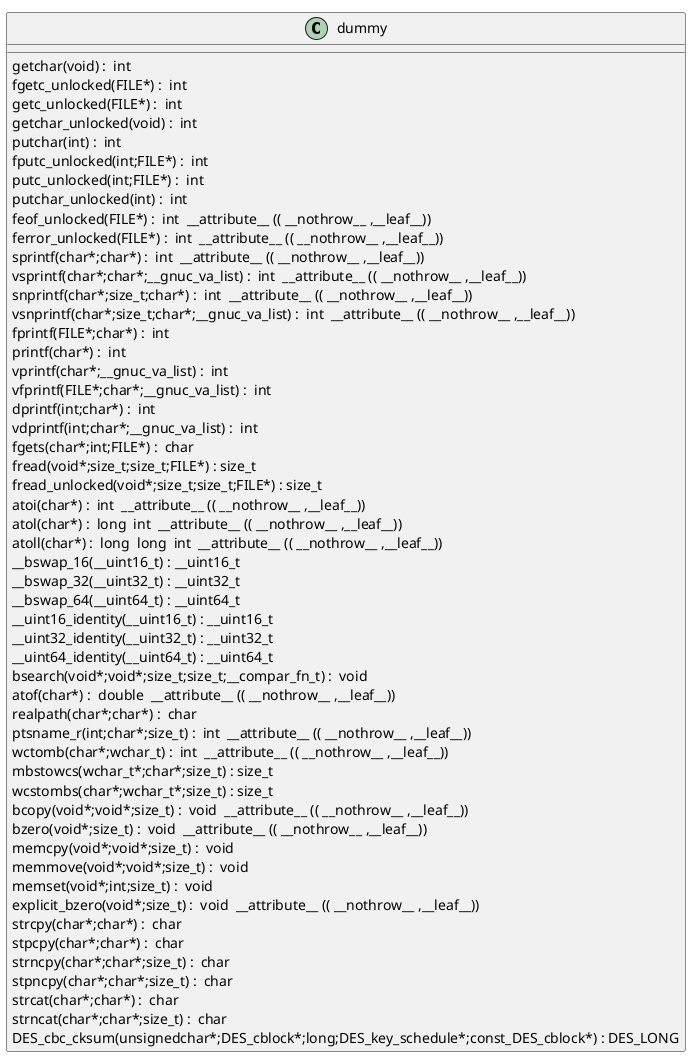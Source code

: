 @startuml
!pragma layout smetana
class dummy {
getchar(void) :  int  [[[./../../.././qc/crypto/des/cbc_cksm.c.html#903]]]
fgetc_unlocked(FILE*) :  int  [[[./../../.././qc/crypto/des/cbc_cksm.c.html#912]]]
getc_unlocked(FILE*) :  int  [[[./../../.././qc/crypto/des/cbc_cksm.c.html#922]]]
getchar_unlocked(void) :  int  [[[./../../.././qc/crypto/des/cbc_cksm.c.html#929]]]
putchar(int) :  int  [[[./../../.././qc/crypto/des/cbc_cksm.c.html#938]]]
fputc_unlocked(int;FILE*) :  int  [[[./../../.././qc/crypto/des/cbc_cksm.c.html#947]]]
putc_unlocked(int;FILE*) :  int  [[[./../../.././qc/crypto/des/cbc_cksm.c.html#957]]]
putchar_unlocked(int) :  int  [[[./../../.././qc/crypto/des/cbc_cksm.c.html#964]]]
feof_unlocked(FILE*) :  int  __attribute__ (( __nothrow__ ,__leaf__)) [[[./../../.././qc/crypto/des/cbc_cksm.c.html#970]]]
ferror_unlocked(FILE*) :  int  __attribute__ (( __nothrow__ ,__leaf__)) [[[./../../.././qc/crypto/des/cbc_cksm.c.html#977]]]
sprintf(char*;char*) :  int  __attribute__ (( __nothrow__ ,__leaf__)) [[[./../../.././qc/crypto/des/cbc_cksm.c.html#996]]]
vsprintf(char*;char*;__gnuc_va_list) :  int  __attribute__ (( __nothrow__ ,__leaf__)) [[[./../../.././qc/crypto/des/cbc_cksm.c.html#1009]]]
snprintf(char*;size_t;char*) :  int  __attribute__ (( __nothrow__ ,__leaf__)) [[[./../../.././qc/crypto/des/cbc_cksm.c.html#1028]]]
vsnprintf(char*;size_t;char*;__gnuc_va_list) :  int  __attribute__ (( __nothrow__ ,__leaf__)) [[[./../../.././qc/crypto/des/cbc_cksm.c.html#1042]]]
fprintf(FILE*;char*) :  int  [[[./../../.././qc/crypto/des/cbc_cksm.c.html#1063]]]
printf(char*) :  int  [[[./../../.././qc/crypto/des/cbc_cksm.c.html#1070]]]
vprintf(char*;__gnuc_va_list) :  int  [[[./../../.././qc/crypto/des/cbc_cksm.c.html#1082]]]
vfprintf(FILE*;char*;__gnuc_va_list) :  int  [[[./../../.././qc/crypto/des/cbc_cksm.c.html#1092]]]
dprintf(int;char*) :  int  [[[./../../.././qc/crypto/des/cbc_cksm.c.html#1107]]]
vdprintf(int;char*;__gnuc_va_list) :  int  [[[./../../.././qc/crypto/des/cbc_cksm.c.html#1118]]]
fgets(char*;int;FILE*) :  char  [[[./../../.././qc/crypto/des/cbc_cksm.c.html#1137]]]
fread(void*;size_t;size_t;FILE*) : size_t [[[./../../.././qc/crypto/des/cbc_cksm.c.html#1163]]]
fread_unlocked(void*;size_t;size_t;FILE*) : size_t [[[./../../.././qc/crypto/des/cbc_cksm.c.html#1190]]]
atoi(char*) :  int  __attribute__ (( __nothrow__ ,__leaf__)) [[[./../../.././qc/crypto/des/cbc_cksm.c.html#1350]]]
atol(char*) :  long  int  __attribute__ (( __nothrow__ ,__leaf__)) [[[./../../.././qc/crypto/des/cbc_cksm.c.html#1355]]]
atoll(char*) :  long  long  int  __attribute__ (( __nothrow__ ,__leaf__)) [[[./../../.././qc/crypto/des/cbc_cksm.c.html#1362]]]
__bswap_16(__uint16_t) : __uint16_t [[[./../../.././qc/crypto/des/cbc_cksm.c.html#1509]]]
__bswap_32(__uint32_t) : __uint32_t [[[./../../.././qc/crypto/des/cbc_cksm.c.html#1524]]]
__bswap_64(__uint64_t) : __uint64_t [[[./../../.././qc/crypto/des/cbc_cksm.c.html#1534]]]
__uint16_identity(__uint16_t) : __uint16_t [[[./../../.././qc/crypto/des/cbc_cksm.c.html#1546]]]
__uint32_identity(__uint32_t) : __uint32_t [[[./../../.././qc/crypto/des/cbc_cksm.c.html#1552]]]
__uint64_identity(__uint64_t) : __uint64_t [[[./../../.././qc/crypto/des/cbc_cksm.c.html#1558]]]
bsearch(void*;void*;size_t;size_t;__compar_fn_t) :  void  [[[./../../.././qc/crypto/des/cbc_cksm.c.html#2226]]]
atof(char*) :  double  __attribute__ (( __nothrow__ ,__leaf__)) [[[./../../.././qc/crypto/des/cbc_cksm.c.html#1]]]
realpath(char*;char*) :  char  [[[./../../.././qc/crypto/des/cbc_cksm.c.html#1]]]
ptsname_r(int;char*;size_t) :  int  __attribute__ (( __nothrow__ ,__leaf__)) [[[./../../.././qc/crypto/des/cbc_cksm.c.html#1]]]
wctomb(char*;wchar_t) :  int  __attribute__ (( __nothrow__ ,__leaf__)) [[[./../../.././qc/crypto/des/cbc_cksm.c.html#1]]]
mbstowcs(wchar_t*;char*;size_t) : size_t [[[./../../.././qc/crypto/des/cbc_cksm.c.html#1]]]
wcstombs(char*;wchar_t*;size_t) : size_t [[[./../../.././qc/crypto/des/cbc_cksm.c.html#1]]]
bcopy(void*;void*;size_t) :  void  __attribute__ (( __nothrow__ ,__leaf__)) [[[./../../.././qc/crypto/des/cbc_cksm.c.html#1]]]
bzero(void*;size_t) :  void  __attribute__ (( __nothrow__ ,__leaf__)) [[[./../../.././qc/crypto/des/cbc_cksm.c.html#1]]]
memcpy(void*;void*;size_t) :  void  [[[./../../.././qc/crypto/des/cbc_cksm.c.html#1]]]
memmove(void*;void*;size_t) :  void  [[[./../../.././qc/crypto/des/cbc_cksm.c.html#1]]]
memset(void*;int;size_t) :  void  [[[./../../.././qc/crypto/des/cbc_cksm.c.html#1]]]
explicit_bzero(void*;size_t) :  void  __attribute__ (( __nothrow__ ,__leaf__)) [[[./../../.././qc/crypto/des/cbc_cksm.c.html#1]]]
strcpy(char*;char*) :  char  [[[./../../.././qc/crypto/des/cbc_cksm.c.html#1]]]
stpcpy(char*;char*) :  char  [[[./../../.././qc/crypto/des/cbc_cksm.c.html#1]]]
strncpy(char*;char*;size_t) :  char  [[[./../../.././qc/crypto/des/cbc_cksm.c.html#1]]]
stpncpy(char*;char*;size_t) :  char  [[[./../../.././qc/crypto/des/cbc_cksm.c.html#1]]]
strcat(char*;char*) :  char  [[[./../../.././qc/crypto/des/cbc_cksm.c.html#1]]]
strncat(char*;char*;size_t) :  char  [[[./../../.././qc/crypto/des/cbc_cksm.c.html#1]]]
DES_cbc_cksum(unsignedchar*;DES_cblock*;long;DES_key_schedule*;const_DES_cblock*) : DES_LONG [[[./../../.././qc/crypto/des/cbc_cksm.c.html#1]]]
} 
@enduml

